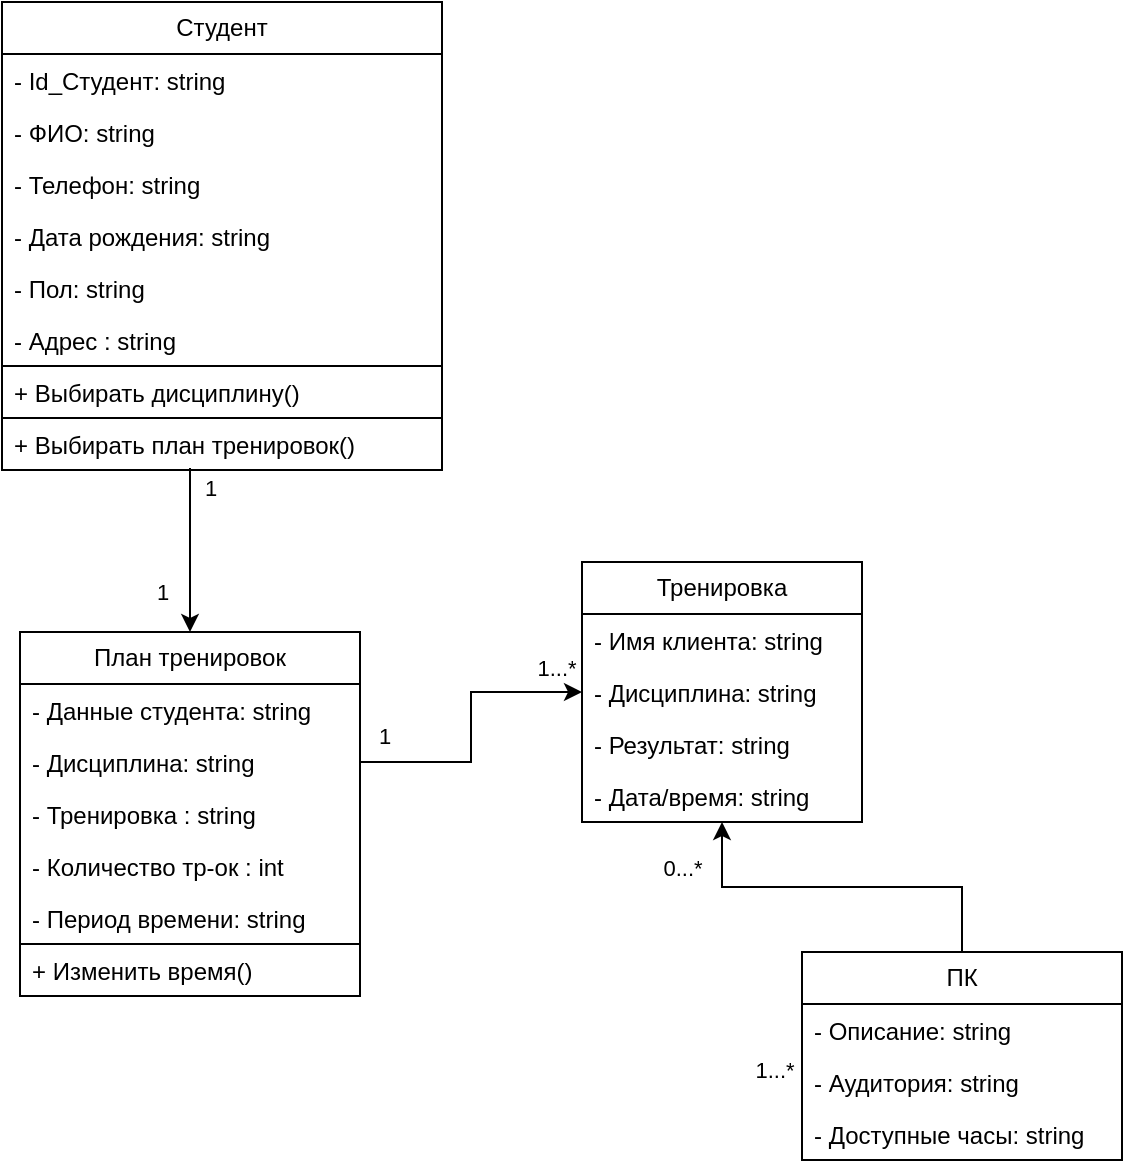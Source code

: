 <mxfile version="28.2.5">
  <diagram name="Страница — 1" id="NVagvyMxlvWNfy9DOzNA">
    <mxGraphModel dx="925" dy="613" grid="1" gridSize="10" guides="1" tooltips="1" connect="1" arrows="1" fold="1" page="1" pageScale="1" pageWidth="827" pageHeight="1169" math="0" shadow="0">
      <root>
        <mxCell id="0" />
        <mxCell id="1" parent="0" />
        <mxCell id="SRZpy-QTnTBeVaKZuFL3-1" style="edgeStyle=orthogonalEdgeStyle;rounded=0;orthogonalLoop=1;jettySize=auto;html=1;entryX=0.5;entryY=0;entryDx=0;entryDy=0;endArrow=classic;startFill=0;endFill=1;" edge="1" parent="1">
          <mxGeometry relative="1" as="geometry">
            <mxPoint x="274" y="693" as="sourcePoint" />
            <mxPoint x="274" y="775" as="targetPoint" />
          </mxGeometry>
        </mxCell>
        <mxCell id="SRZpy-QTnTBeVaKZuFL3-2" value="1" style="edgeLabel;html=1;align=center;verticalAlign=middle;resizable=0;points=[];" vertex="1" connectable="0" parent="SRZpy-QTnTBeVaKZuFL3-1">
          <mxGeometry x="-0.396" y="3" relative="1" as="geometry">
            <mxPoint x="7" y="-15" as="offset" />
          </mxGeometry>
        </mxCell>
        <mxCell id="SRZpy-QTnTBeVaKZuFL3-3" value="1" style="edgeLabel;html=1;align=center;verticalAlign=middle;resizable=0;points=[];" vertex="1" connectable="0" parent="SRZpy-QTnTBeVaKZuFL3-1">
          <mxGeometry x="0.037" y="2" relative="1" as="geometry">
            <mxPoint x="-16" y="19" as="offset" />
          </mxGeometry>
        </mxCell>
        <mxCell id="SRZpy-QTnTBeVaKZuFL3-4" value="Студент" style="swimlane;fontStyle=0;childLayout=stackLayout;horizontal=1;startSize=26;fillColor=none;horizontalStack=0;resizeParent=1;resizeParentMax=0;resizeLast=0;collapsible=1;marginBottom=0;whiteSpace=wrap;html=1;" vertex="1" parent="1">
          <mxGeometry x="180" y="460" width="220" height="234" as="geometry" />
        </mxCell>
        <mxCell id="SRZpy-QTnTBeVaKZuFL3-5" value="- Id_Студент: string" style="text;strokeColor=none;fillColor=none;align=left;verticalAlign=top;spacingLeft=4;spacingRight=4;overflow=hidden;rotatable=0;points=[[0,0.5],[1,0.5]];portConstraint=eastwest;whiteSpace=wrap;html=1;" vertex="1" parent="SRZpy-QTnTBeVaKZuFL3-4">
          <mxGeometry y="26" width="220" height="26" as="geometry" />
        </mxCell>
        <mxCell id="SRZpy-QTnTBeVaKZuFL3-33" value="- ФИО: string" style="text;strokeColor=none;fillColor=none;align=left;verticalAlign=top;spacingLeft=4;spacingRight=4;overflow=hidden;rotatable=0;points=[[0,0.5],[1,0.5]];portConstraint=eastwest;whiteSpace=wrap;html=1;" vertex="1" parent="SRZpy-QTnTBeVaKZuFL3-4">
          <mxGeometry y="52" width="220" height="26" as="geometry" />
        </mxCell>
        <mxCell id="SRZpy-QTnTBeVaKZuFL3-6" value="- Телефон: string&lt;span style=&quot;white-space: pre;&quot;&gt;&#x9;&lt;/span&gt;&lt;span style=&quot;white-space: pre;&quot;&gt;&#x9;&lt;/span&gt;&lt;span style=&quot;white-space: pre;&quot;&gt;&#x9;&lt;/span&gt;" style="text;strokeColor=none;fillColor=none;align=left;verticalAlign=top;spacingLeft=4;spacingRight=4;overflow=hidden;rotatable=0;points=[[0,0.5],[1,0.5]];portConstraint=eastwest;whiteSpace=wrap;html=1;" vertex="1" parent="SRZpy-QTnTBeVaKZuFL3-4">
          <mxGeometry y="78" width="220" height="26" as="geometry" />
        </mxCell>
        <mxCell id="SRZpy-QTnTBeVaKZuFL3-7" value="- Дата рождения: string" style="text;strokeColor=none;fillColor=none;align=left;verticalAlign=top;spacingLeft=4;spacingRight=4;overflow=hidden;rotatable=0;points=[[0,0.5],[1,0.5]];portConstraint=eastwest;whiteSpace=wrap;html=1;" vertex="1" parent="SRZpy-QTnTBeVaKZuFL3-4">
          <mxGeometry y="104" width="220" height="26" as="geometry" />
        </mxCell>
        <mxCell id="SRZpy-QTnTBeVaKZuFL3-8" value="- Пол: string" style="text;strokeColor=none;fillColor=none;align=left;verticalAlign=top;spacingLeft=4;spacingRight=4;overflow=hidden;rotatable=0;points=[[0,0.5],[1,0.5]];portConstraint=eastwest;whiteSpace=wrap;html=1;" vertex="1" parent="SRZpy-QTnTBeVaKZuFL3-4">
          <mxGeometry y="130" width="220" height="26" as="geometry" />
        </mxCell>
        <mxCell id="SRZpy-QTnTBeVaKZuFL3-9" value="- Адрес : string" style="text;strokeColor=none;fillColor=none;align=left;verticalAlign=top;spacingLeft=4;spacingRight=4;overflow=hidden;rotatable=0;points=[[0,0.5],[1,0.5]];portConstraint=eastwest;whiteSpace=wrap;html=1;" vertex="1" parent="SRZpy-QTnTBeVaKZuFL3-4">
          <mxGeometry y="156" width="220" height="26" as="geometry" />
        </mxCell>
        <mxCell id="SRZpy-QTnTBeVaKZuFL3-10" value="+ Выбирать дисциплину()" style="text;strokeColor=default;fillColor=none;align=left;verticalAlign=top;spacingLeft=4;spacingRight=4;overflow=hidden;rotatable=0;points=[[0,0.5],[1,0.5]];portConstraint=eastwest;whiteSpace=wrap;html=1;" vertex="1" parent="SRZpy-QTnTBeVaKZuFL3-4">
          <mxGeometry y="182" width="220" height="26" as="geometry" />
        </mxCell>
        <mxCell id="SRZpy-QTnTBeVaKZuFL3-11" value="+ Выбирать план тренировок()" style="text;strokeColor=none;fillColor=none;align=left;verticalAlign=top;spacingLeft=4;spacingRight=4;overflow=hidden;rotatable=0;points=[[0,0.5],[1,0.5]];portConstraint=eastwest;whiteSpace=wrap;html=1;" vertex="1" parent="SRZpy-QTnTBeVaKZuFL3-4">
          <mxGeometry y="208" width="220" height="26" as="geometry" />
        </mxCell>
        <mxCell id="SRZpy-QTnTBeVaKZuFL3-12" value="Тренировка" style="swimlane;fontStyle=0;childLayout=stackLayout;horizontal=1;startSize=26;fillColor=none;horizontalStack=0;resizeParent=1;resizeParentMax=0;resizeLast=0;collapsible=1;marginBottom=0;whiteSpace=wrap;html=1;" vertex="1" parent="1">
          <mxGeometry x="470" y="740" width="140" height="130" as="geometry" />
        </mxCell>
        <mxCell id="SRZpy-QTnTBeVaKZuFL3-13" value="- Имя клиента: string" style="text;strokeColor=none;fillColor=none;align=left;verticalAlign=top;spacingLeft=4;spacingRight=4;overflow=hidden;rotatable=0;points=[[0,0.5],[1,0.5]];portConstraint=eastwest;whiteSpace=wrap;html=1;" vertex="1" parent="SRZpy-QTnTBeVaKZuFL3-12">
          <mxGeometry y="26" width="140" height="26" as="geometry" />
        </mxCell>
        <mxCell id="SRZpy-QTnTBeVaKZuFL3-14" value="- Дисциплина: string" style="text;strokeColor=none;fillColor=none;align=left;verticalAlign=top;spacingLeft=4;spacingRight=4;overflow=hidden;rotatable=0;points=[[0,0.5],[1,0.5]];portConstraint=eastwest;whiteSpace=wrap;html=1;" vertex="1" parent="SRZpy-QTnTBeVaKZuFL3-12">
          <mxGeometry y="52" width="140" height="26" as="geometry" />
        </mxCell>
        <mxCell id="SRZpy-QTnTBeVaKZuFL3-15" value="- Результат: string" style="text;strokeColor=none;fillColor=none;align=left;verticalAlign=top;spacingLeft=4;spacingRight=4;overflow=hidden;rotatable=0;points=[[0,0.5],[1,0.5]];portConstraint=eastwest;whiteSpace=wrap;html=1;" vertex="1" parent="SRZpy-QTnTBeVaKZuFL3-12">
          <mxGeometry y="78" width="140" height="26" as="geometry" />
        </mxCell>
        <mxCell id="SRZpy-QTnTBeVaKZuFL3-16" value="- Дата/время: string" style="text;strokeColor=none;fillColor=none;align=left;verticalAlign=top;spacingLeft=4;spacingRight=4;overflow=hidden;rotatable=0;points=[[0,0.5],[1,0.5]];portConstraint=eastwest;whiteSpace=wrap;html=1;" vertex="1" parent="SRZpy-QTnTBeVaKZuFL3-12">
          <mxGeometry y="104" width="140" height="26" as="geometry" />
        </mxCell>
        <mxCell id="SRZpy-QTnTBeVaKZuFL3-17" value="План тренировок" style="swimlane;fontStyle=0;childLayout=stackLayout;horizontal=1;startSize=26;fillColor=none;horizontalStack=0;resizeParent=1;resizeParentMax=0;resizeLast=0;collapsible=1;marginBottom=0;whiteSpace=wrap;html=1;" vertex="1" parent="1">
          <mxGeometry x="189" y="775" width="170" height="182" as="geometry" />
        </mxCell>
        <mxCell id="SRZpy-QTnTBeVaKZuFL3-18" value="- Данные студента: string" style="text;strokeColor=none;fillColor=none;align=left;verticalAlign=top;spacingLeft=4;spacingRight=4;overflow=hidden;rotatable=0;points=[[0,0.5],[1,0.5]];portConstraint=eastwest;whiteSpace=wrap;html=1;" vertex="1" parent="SRZpy-QTnTBeVaKZuFL3-17">
          <mxGeometry y="26" width="170" height="26" as="geometry" />
        </mxCell>
        <mxCell id="SRZpy-QTnTBeVaKZuFL3-19" value="- Дисциплина: string" style="text;strokeColor=none;fillColor=none;align=left;verticalAlign=top;spacingLeft=4;spacingRight=4;overflow=hidden;rotatable=0;points=[[0,0.5],[1,0.5]];portConstraint=eastwest;whiteSpace=wrap;html=1;" vertex="1" parent="SRZpy-QTnTBeVaKZuFL3-17">
          <mxGeometry y="52" width="170" height="26" as="geometry" />
        </mxCell>
        <mxCell id="SRZpy-QTnTBeVaKZuFL3-20" value="- Тренировка : string" style="text;strokeColor=none;fillColor=none;align=left;verticalAlign=top;spacingLeft=4;spacingRight=4;overflow=hidden;rotatable=0;points=[[0,0.5],[1,0.5]];portConstraint=eastwest;whiteSpace=wrap;html=1;" vertex="1" parent="SRZpy-QTnTBeVaKZuFL3-17">
          <mxGeometry y="78" width="170" height="26" as="geometry" />
        </mxCell>
        <mxCell id="SRZpy-QTnTBeVaKZuFL3-21" value="- Количество тр-ок : int" style="text;strokeColor=none;fillColor=none;align=left;verticalAlign=top;spacingLeft=4;spacingRight=4;overflow=hidden;rotatable=0;points=[[0,0.5],[1,0.5]];portConstraint=eastwest;whiteSpace=wrap;html=1;" vertex="1" parent="SRZpy-QTnTBeVaKZuFL3-17">
          <mxGeometry y="104" width="170" height="26" as="geometry" />
        </mxCell>
        <mxCell id="SRZpy-QTnTBeVaKZuFL3-22" value="- Период времени: string" style="text;strokeColor=none;fillColor=none;align=left;verticalAlign=top;spacingLeft=4;spacingRight=4;overflow=hidden;rotatable=0;points=[[0,0.5],[1,0.5]];portConstraint=eastwest;whiteSpace=wrap;html=1;" vertex="1" parent="SRZpy-QTnTBeVaKZuFL3-17">
          <mxGeometry y="130" width="170" height="26" as="geometry" />
        </mxCell>
        <mxCell id="SRZpy-QTnTBeVaKZuFL3-34" value="&lt;div&gt;+ Изменить время()&lt;/div&gt;" style="text;strokeColor=default;fillColor=none;align=left;verticalAlign=top;spacingLeft=4;spacingRight=4;overflow=hidden;rotatable=0;points=[[0,0.5],[1,0.5]];portConstraint=eastwest;whiteSpace=wrap;html=1;" vertex="1" parent="SRZpy-QTnTBeVaKZuFL3-17">
          <mxGeometry y="156" width="170" height="26" as="geometry" />
        </mxCell>
        <mxCell id="SRZpy-QTnTBeVaKZuFL3-23" style="edgeStyle=orthogonalEdgeStyle;rounded=0;orthogonalLoop=1;jettySize=auto;html=1;entryX=0;entryY=0.5;entryDx=0;entryDy=0;endArrow=classic;startFill=0;endFill=1;" edge="1" parent="1" source="SRZpy-QTnTBeVaKZuFL3-19" target="SRZpy-QTnTBeVaKZuFL3-12">
          <mxGeometry relative="1" as="geometry" />
        </mxCell>
        <mxCell id="SRZpy-QTnTBeVaKZuFL3-24" value="1" style="edgeLabel;html=1;align=center;verticalAlign=middle;resizable=0;points=[];" vertex="1" connectable="0" parent="SRZpy-QTnTBeVaKZuFL3-23">
          <mxGeometry x="-0.478" y="1" relative="1" as="geometry">
            <mxPoint x="-26" y="-12" as="offset" />
          </mxGeometry>
        </mxCell>
        <mxCell id="SRZpy-QTnTBeVaKZuFL3-25" value="1...*" style="edgeLabel;html=1;align=center;verticalAlign=middle;resizable=0;points=[];" vertex="1" connectable="0" parent="SRZpy-QTnTBeVaKZuFL3-23">
          <mxGeometry x="0.228" y="2" relative="1" as="geometry">
            <mxPoint x="44" y="-13" as="offset" />
          </mxGeometry>
        </mxCell>
        <mxCell id="SRZpy-QTnTBeVaKZuFL3-26" style="edgeStyle=orthogonalEdgeStyle;rounded=0;orthogonalLoop=1;jettySize=auto;html=1;entryX=0.5;entryY=1;entryDx=0;entryDy=0;endArrow=classic;startFill=0;endFill=1;" edge="1" parent="1" source="SRZpy-QTnTBeVaKZuFL3-28" target="SRZpy-QTnTBeVaKZuFL3-12">
          <mxGeometry relative="1" as="geometry" />
        </mxCell>
        <mxCell id="SRZpy-QTnTBeVaKZuFL3-27" value="0...*" style="edgeLabel;html=1;align=center;verticalAlign=middle;resizable=0;points=[];" vertex="1" connectable="0" parent="SRZpy-QTnTBeVaKZuFL3-26">
          <mxGeometry x="0.138" relative="1" as="geometry">
            <mxPoint x="-67" y="-10" as="offset" />
          </mxGeometry>
        </mxCell>
        <mxCell id="SRZpy-QTnTBeVaKZuFL3-28" value="ПК" style="swimlane;fontStyle=0;childLayout=stackLayout;horizontal=1;startSize=26;fillColor=none;horizontalStack=0;resizeParent=1;resizeParentMax=0;resizeLast=0;collapsible=1;marginBottom=0;whiteSpace=wrap;html=1;" vertex="1" parent="1">
          <mxGeometry x="580" y="935" width="160" height="104" as="geometry" />
        </mxCell>
        <mxCell id="SRZpy-QTnTBeVaKZuFL3-29" value="- Описание: string" style="text;strokeColor=none;fillColor=none;align=left;verticalAlign=top;spacingLeft=4;spacingRight=4;overflow=hidden;rotatable=0;points=[[0,0.5],[1,0.5]];portConstraint=eastwest;whiteSpace=wrap;html=1;" vertex="1" parent="SRZpy-QTnTBeVaKZuFL3-28">
          <mxGeometry y="26" width="160" height="26" as="geometry" />
        </mxCell>
        <mxCell id="SRZpy-QTnTBeVaKZuFL3-30" value="- Аудитория: string" style="text;strokeColor=none;fillColor=none;align=left;verticalAlign=top;spacingLeft=4;spacingRight=4;overflow=hidden;rotatable=0;points=[[0,0.5],[1,0.5]];portConstraint=eastwest;whiteSpace=wrap;html=1;" vertex="1" parent="SRZpy-QTnTBeVaKZuFL3-28">
          <mxGeometry y="52" width="160" height="26" as="geometry" />
        </mxCell>
        <mxCell id="SRZpy-QTnTBeVaKZuFL3-31" value="- Доступные часы: string" style="text;strokeColor=none;fillColor=none;align=left;verticalAlign=top;spacingLeft=4;spacingRight=4;overflow=hidden;rotatable=0;points=[[0,0.5],[1,0.5]];portConstraint=eastwest;whiteSpace=wrap;html=1;" vertex="1" parent="SRZpy-QTnTBeVaKZuFL3-28">
          <mxGeometry y="78" width="160" height="26" as="geometry" />
        </mxCell>
        <mxCell id="SRZpy-QTnTBeVaKZuFL3-32" value="1...*" style="edgeLabel;html=1;align=center;verticalAlign=middle;resizable=0;points=[];" vertex="1" connectable="0" parent="1">
          <mxGeometry x="500.0" y="939.999" as="geometry">
            <mxPoint x="66" y="54" as="offset" />
          </mxGeometry>
        </mxCell>
      </root>
    </mxGraphModel>
  </diagram>
</mxfile>
